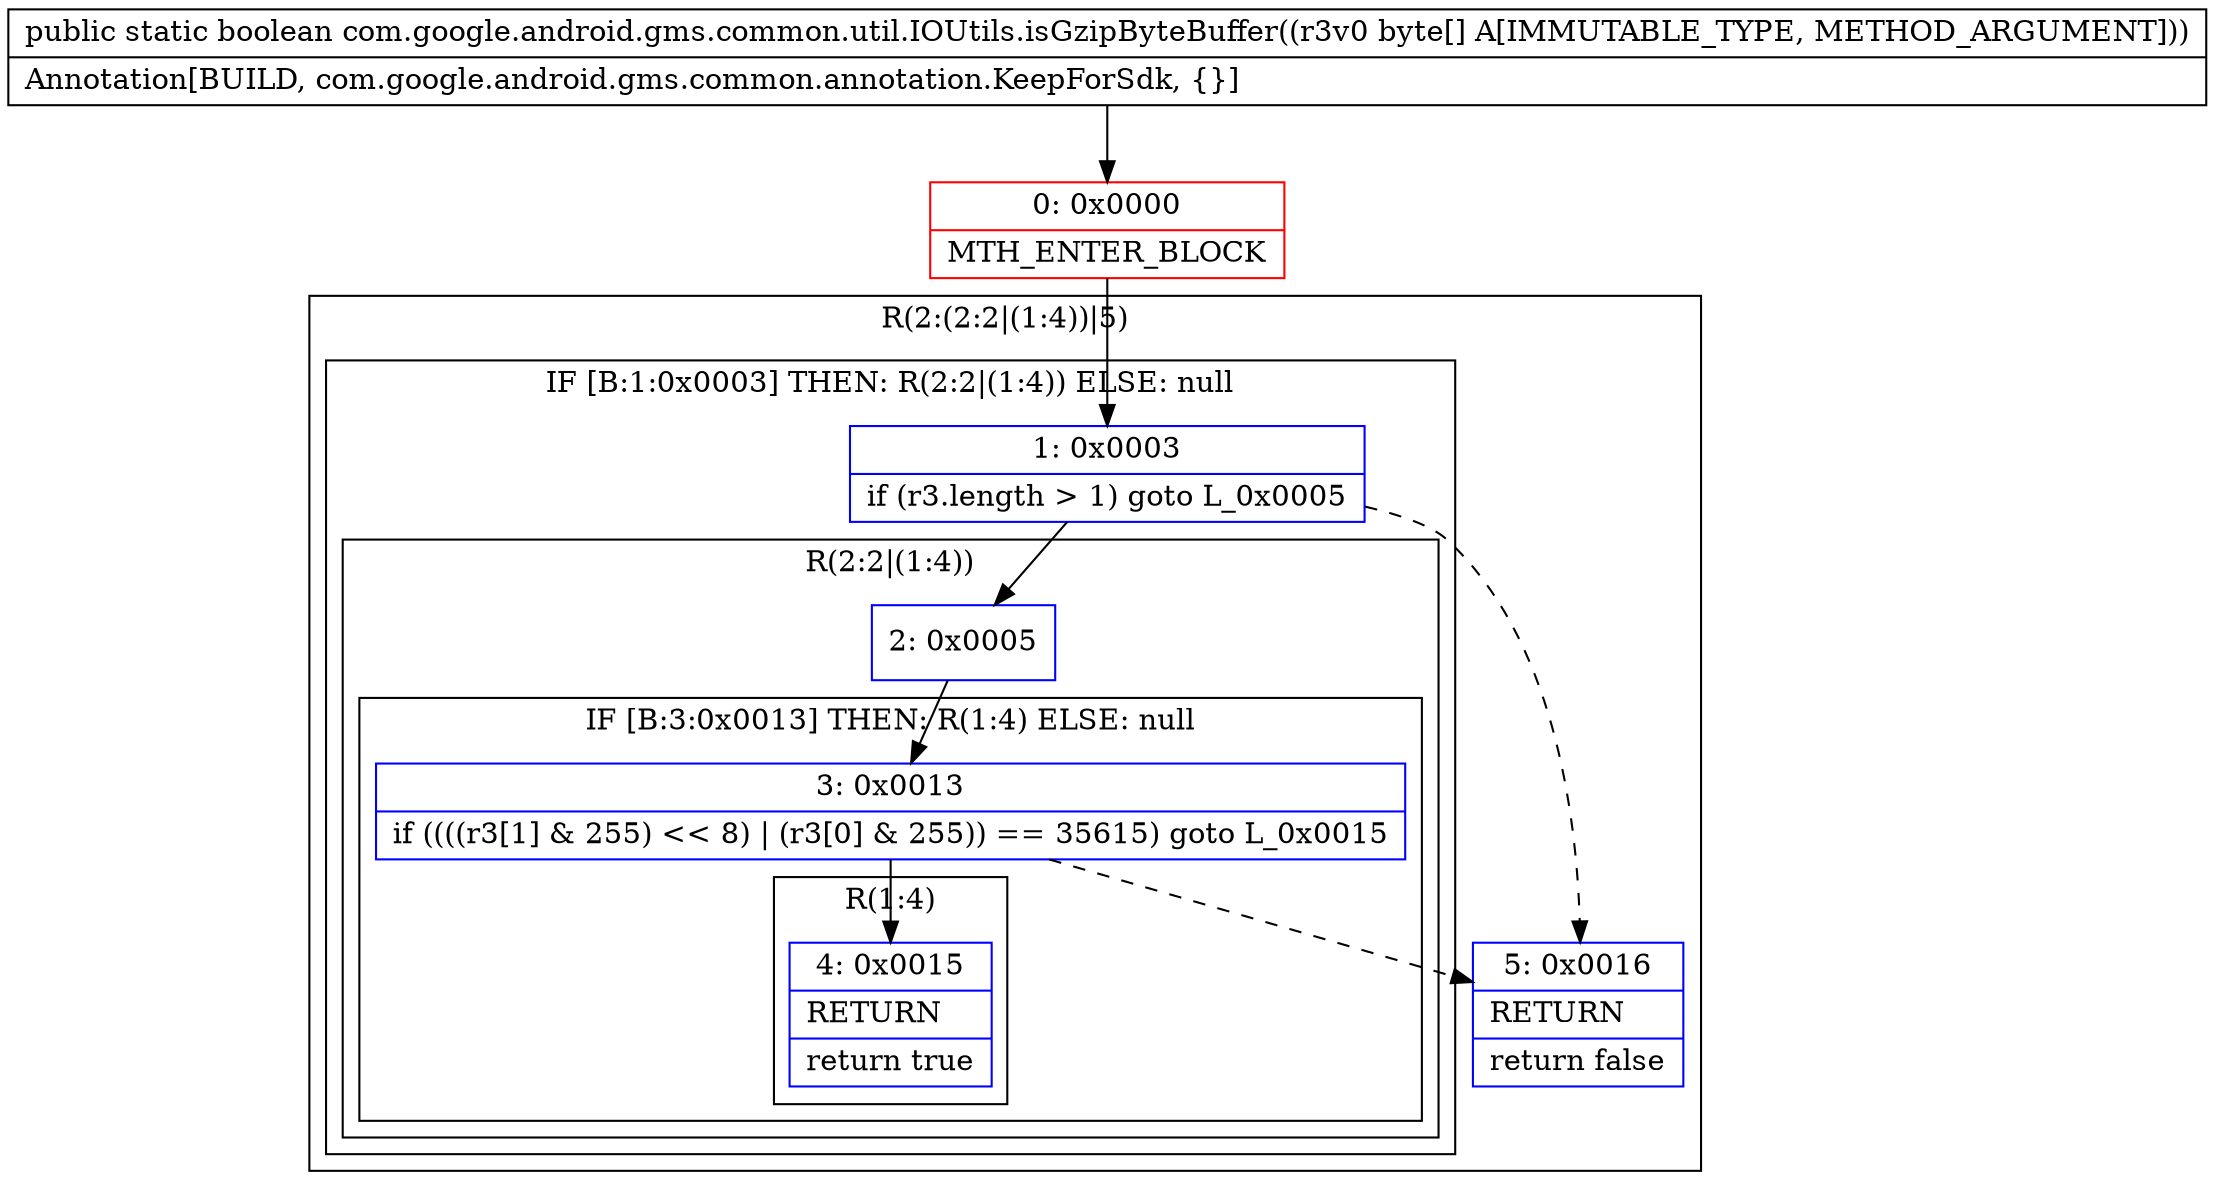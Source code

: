 digraph "CFG forcom.google.android.gms.common.util.IOUtils.isGzipByteBuffer([B)Z" {
subgraph cluster_Region_486139397 {
label = "R(2:(2:2|(1:4))|5)";
node [shape=record,color=blue];
subgraph cluster_IfRegion_1145983138 {
label = "IF [B:1:0x0003] THEN: R(2:2|(1:4)) ELSE: null";
node [shape=record,color=blue];
Node_1 [shape=record,label="{1\:\ 0x0003|if (r3.length \> 1) goto L_0x0005\l}"];
subgraph cluster_Region_1226692250 {
label = "R(2:2|(1:4))";
node [shape=record,color=blue];
Node_2 [shape=record,label="{2\:\ 0x0005}"];
subgraph cluster_IfRegion_53753138 {
label = "IF [B:3:0x0013] THEN: R(1:4) ELSE: null";
node [shape=record,color=blue];
Node_3 [shape=record,label="{3\:\ 0x0013|if ((((r3[1] & 255) \<\< 8) \| (r3[0] & 255)) == 35615) goto L_0x0015\l}"];
subgraph cluster_Region_1353593503 {
label = "R(1:4)";
node [shape=record,color=blue];
Node_4 [shape=record,label="{4\:\ 0x0015|RETURN\l|return true\l}"];
}
}
}
}
Node_5 [shape=record,label="{5\:\ 0x0016|RETURN\l|return false\l}"];
}
Node_0 [shape=record,color=red,label="{0\:\ 0x0000|MTH_ENTER_BLOCK\l}"];
MethodNode[shape=record,label="{public static boolean com.google.android.gms.common.util.IOUtils.isGzipByteBuffer((r3v0 byte[] A[IMMUTABLE_TYPE, METHOD_ARGUMENT]))  | Annotation[BUILD, com.google.android.gms.common.annotation.KeepForSdk, \{\}]\l}"];
MethodNode -> Node_0;
Node_1 -> Node_2;
Node_1 -> Node_5[style=dashed];
Node_2 -> Node_3;
Node_3 -> Node_4;
Node_3 -> Node_5[style=dashed];
Node_0 -> Node_1;
}

